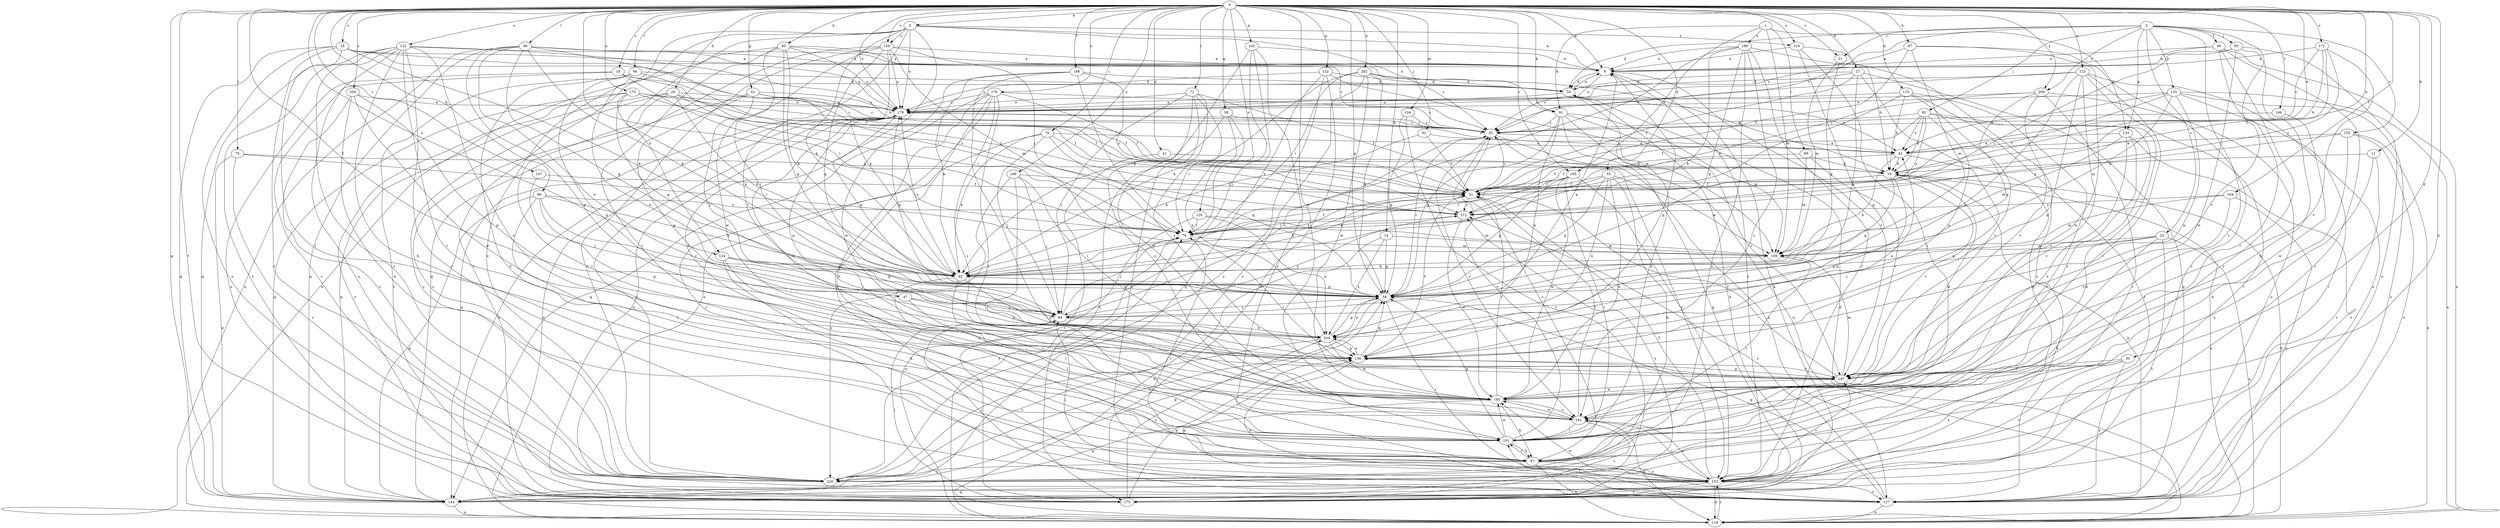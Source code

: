 strict digraph  {
0;
1;
2;
3;
8;
11;
14;
16;
18;
19;
21;
22;
25;
27;
29;
30;
33;
34;
41;
42;
47;
49;
51;
53;
58;
59;
60;
66;
67;
70;
71;
75;
76;
81;
82;
83;
84;
87;
91;
92;
94;
96;
99;
101;
104;
109;
115;
118;
120;
122;
123;
124;
127;
132;
134;
135;
136;
142;
144;
147;
152;
153;
159;
161;
164;
166;
168;
170;
171;
175;
176;
179;
185;
186;
187;
195;
196;
200;
202;
204;
209;
212;
218;
220;
0 -> 3  [label=a];
0 -> 8  [label=a];
0 -> 11  [label=b];
0 -> 14  [label=b];
0 -> 16  [label=b];
0 -> 18  [label=c];
0 -> 19  [label=c];
0 -> 21  [label=c];
0 -> 27  [label=d];
0 -> 29  [label=d];
0 -> 30  [label=d];
0 -> 33  [label=d];
0 -> 41  [label=e];
0 -> 42  [label=e];
0 -> 47  [label=f];
0 -> 53  [label=g];
0 -> 58  [label=g];
0 -> 59  [label=g];
0 -> 60  [label=h];
0 -> 66  [label=h];
0 -> 67  [label=h];
0 -> 70  [label=i];
0 -> 71  [label=i];
0 -> 75  [label=i];
0 -> 76  [label=i];
0 -> 81  [label=j];
0 -> 87  [label=k];
0 -> 91  [label=k];
0 -> 94  [label=l];
0 -> 96  [label=l];
0 -> 104  [label=m];
0 -> 115  [label=n];
0 -> 120  [label=o];
0 -> 122  [label=o];
0 -> 123  [label=o];
0 -> 124  [label=o];
0 -> 132  [label=p];
0 -> 142  [label=q];
0 -> 144  [label=q];
0 -> 147  [label=r];
0 -> 159  [label=s];
0 -> 164  [label=t];
0 -> 166  [label=t];
0 -> 168  [label=t];
0 -> 170  [label=t];
0 -> 171  [label=u];
0 -> 175  [label=u];
0 -> 176  [label=u];
0 -> 179  [label=u];
0 -> 185  [label=v];
0 -> 195  [label=w];
0 -> 196  [label=x];
0 -> 200  [label=x];
0 -> 202  [label=x];
0 -> 209  [label=y];
0 -> 218  [label=z];
1 -> 91  [label=k];
1 -> 99  [label=l];
1 -> 109  [label=m];
1 -> 134  [label=p];
1 -> 185  [label=v];
1 -> 186  [label=v];
2 -> 21  [label=c];
2 -> 22  [label=c];
2 -> 25  [label=c];
2 -> 34  [label=d];
2 -> 49  [label=f];
2 -> 82  [label=j];
2 -> 83  [label=j];
2 -> 101  [label=l];
2 -> 134  [label=p];
2 -> 135  [label=p];
2 -> 152  [label=r];
2 -> 187  [label=v];
2 -> 209  [label=y];
3 -> 8  [label=a];
3 -> 67  [label=h];
3 -> 91  [label=k];
3 -> 92  [label=k];
3 -> 124  [label=o];
3 -> 159  [label=s];
3 -> 170  [label=t];
3 -> 179  [label=u];
3 -> 187  [label=v];
3 -> 218  [label=z];
3 -> 220  [label=z];
8 -> 34  [label=d];
8 -> 136  [label=p];
8 -> 153  [label=r];
8 -> 179  [label=u];
8 -> 187  [label=v];
11 -> 16  [label=b];
11 -> 153  [label=r];
11 -> 220  [label=z];
14 -> 59  [label=g];
14 -> 109  [label=m];
14 -> 118  [label=n];
14 -> 204  [label=x];
16 -> 51  [label=f];
16 -> 59  [label=g];
16 -> 76  [label=i];
16 -> 118  [label=n];
16 -> 136  [label=p];
16 -> 187  [label=v];
16 -> 195  [label=w];
18 -> 34  [label=d];
18 -> 76  [label=i];
18 -> 127  [label=o];
18 -> 212  [label=y];
18 -> 220  [label=z];
19 -> 8  [label=a];
19 -> 25  [label=c];
19 -> 51  [label=f];
19 -> 92  [label=k];
19 -> 101  [label=l];
19 -> 127  [label=o];
19 -> 144  [label=q];
19 -> 220  [label=z];
21 -> 59  [label=g];
21 -> 109  [label=m];
22 -> 59  [label=g];
22 -> 67  [label=h];
22 -> 84  [label=j];
22 -> 109  [label=m];
22 -> 118  [label=n];
22 -> 170  [label=t];
25 -> 42  [label=e];
25 -> 127  [label=o];
25 -> 153  [label=r];
25 -> 161  [label=s];
27 -> 25  [label=c];
27 -> 34  [label=d];
27 -> 51  [label=f];
27 -> 59  [label=g];
27 -> 127  [label=o];
27 -> 144  [label=q];
29 -> 51  [label=f];
29 -> 76  [label=i];
29 -> 92  [label=k];
29 -> 101  [label=l];
29 -> 144  [label=q];
29 -> 179  [label=u];
29 -> 220  [label=z];
30 -> 127  [label=o];
30 -> 153  [label=r];
30 -> 161  [label=s];
30 -> 187  [label=v];
30 -> 220  [label=z];
33 -> 51  [label=f];
33 -> 59  [label=g];
33 -> 67  [label=h];
33 -> 92  [label=k];
33 -> 109  [label=m];
33 -> 195  [label=w];
33 -> 204  [label=x];
34 -> 8  [label=a];
34 -> 42  [label=e];
34 -> 179  [label=u];
41 -> 16  [label=b];
41 -> 170  [label=t];
42 -> 16  [label=b];
42 -> 51  [label=f];
42 -> 92  [label=k];
42 -> 136  [label=p];
42 -> 179  [label=u];
47 -> 84  [label=j];
47 -> 101  [label=l];
47 -> 204  [label=x];
49 -> 8  [label=a];
49 -> 101  [label=l];
49 -> 118  [label=n];
49 -> 153  [label=r];
49 -> 179  [label=u];
49 -> 220  [label=z];
51 -> 25  [label=c];
51 -> 92  [label=k];
51 -> 212  [label=y];
53 -> 25  [label=c];
53 -> 51  [label=f];
53 -> 84  [label=j];
53 -> 136  [label=p];
53 -> 179  [label=u];
53 -> 220  [label=z];
58 -> 25  [label=c];
58 -> 76  [label=i];
58 -> 170  [label=t];
58 -> 204  [label=x];
59 -> 25  [label=c];
59 -> 84  [label=j];
59 -> 153  [label=r];
59 -> 179  [label=u];
59 -> 204  [label=x];
59 -> 220  [label=z];
60 -> 8  [label=a];
60 -> 25  [label=c];
60 -> 59  [label=g];
60 -> 84  [label=j];
60 -> 92  [label=k];
60 -> 101  [label=l];
60 -> 118  [label=n];
60 -> 179  [label=u];
66 -> 84  [label=j];
66 -> 92  [label=k];
66 -> 101  [label=l];
66 -> 136  [label=p];
66 -> 144  [label=q];
66 -> 212  [label=y];
67 -> 25  [label=c];
67 -> 101  [label=l];
67 -> 118  [label=n];
67 -> 153  [label=r];
67 -> 220  [label=z];
70 -> 42  [label=e];
70 -> 59  [label=g];
70 -> 84  [label=j];
70 -> 92  [label=k];
70 -> 153  [label=r];
70 -> 212  [label=y];
71 -> 51  [label=f];
71 -> 84  [label=j];
71 -> 153  [label=r];
71 -> 161  [label=s];
71 -> 179  [label=u];
71 -> 187  [label=v];
71 -> 195  [label=w];
75 -> 16  [label=b];
75 -> 76  [label=i];
75 -> 144  [label=q];
75 -> 220  [label=z];
76 -> 51  [label=f];
76 -> 109  [label=m];
76 -> 153  [label=r];
76 -> 220  [label=z];
81 -> 42  [label=e];
81 -> 51  [label=f];
81 -> 92  [label=k];
82 -> 16  [label=b];
82 -> 25  [label=c];
82 -> 42  [label=e];
82 -> 51  [label=f];
82 -> 67  [label=h];
82 -> 161  [label=s];
82 -> 204  [label=x];
82 -> 212  [label=y];
83 -> 8  [label=a];
83 -> 67  [label=h];
83 -> 76  [label=i];
83 -> 127  [label=o];
83 -> 195  [label=w];
84 -> 8  [label=a];
84 -> 25  [label=c];
84 -> 76  [label=i];
84 -> 204  [label=x];
84 -> 212  [label=y];
87 -> 8  [label=a];
87 -> 51  [label=f];
87 -> 109  [label=m];
87 -> 153  [label=r];
87 -> 195  [label=w];
91 -> 25  [label=c];
91 -> 59  [label=g];
91 -> 109  [label=m];
91 -> 118  [label=n];
91 -> 144  [label=q];
91 -> 187  [label=v];
91 -> 204  [label=x];
92 -> 59  [label=g];
92 -> 76  [label=i];
92 -> 101  [label=l];
92 -> 136  [label=p];
92 -> 161  [label=s];
92 -> 179  [label=u];
94 -> 34  [label=d];
94 -> 67  [label=h];
94 -> 136  [label=p];
94 -> 170  [label=t];
94 -> 204  [label=x];
94 -> 212  [label=y];
96 -> 8  [label=a];
96 -> 59  [label=g];
96 -> 76  [label=i];
96 -> 92  [label=k];
96 -> 118  [label=n];
96 -> 136  [label=p];
96 -> 144  [label=q];
96 -> 179  [label=u];
96 -> 204  [label=x];
99 -> 16  [label=b];
99 -> 51  [label=f];
99 -> 109  [label=m];
99 -> 187  [label=v];
101 -> 25  [label=c];
101 -> 34  [label=d];
101 -> 59  [label=g];
101 -> 67  [label=h];
101 -> 195  [label=w];
104 -> 25  [label=c];
104 -> 59  [label=g];
104 -> 170  [label=t];
109 -> 92  [label=k];
109 -> 101  [label=l];
115 -> 16  [label=b];
115 -> 76  [label=i];
115 -> 153  [label=r];
115 -> 170  [label=t];
115 -> 179  [label=u];
115 -> 187  [label=v];
118 -> 16  [label=b];
118 -> 34  [label=d];
118 -> 76  [label=i];
118 -> 153  [label=r];
118 -> 179  [label=u];
120 -> 76  [label=i];
120 -> 109  [label=m];
120 -> 118  [label=n];
120 -> 204  [label=x];
122 -> 8  [label=a];
122 -> 16  [label=b];
122 -> 67  [label=h];
122 -> 101  [label=l];
122 -> 127  [label=o];
122 -> 144  [label=q];
122 -> 153  [label=r];
122 -> 161  [label=s];
122 -> 170  [label=t];
122 -> 220  [label=z];
123 -> 25  [label=c];
123 -> 34  [label=d];
123 -> 101  [label=l];
123 -> 127  [label=o];
123 -> 136  [label=p];
123 -> 161  [label=s];
123 -> 170  [label=t];
123 -> 204  [label=x];
124 -> 59  [label=g];
124 -> 67  [label=h];
124 -> 84  [label=j];
124 -> 92  [label=k];
124 -> 161  [label=s];
127 -> 16  [label=b];
127 -> 59  [label=g];
127 -> 84  [label=j];
127 -> 101  [label=l];
127 -> 118  [label=n];
127 -> 136  [label=p];
127 -> 195  [label=w];
127 -> 212  [label=y];
132 -> 34  [label=d];
132 -> 109  [label=m];
132 -> 127  [label=o];
132 -> 144  [label=q];
132 -> 179  [label=u];
132 -> 220  [label=z];
134 -> 42  [label=e];
134 -> 109  [label=m];
134 -> 127  [label=o];
134 -> 161  [label=s];
134 -> 187  [label=v];
135 -> 42  [label=e];
135 -> 51  [label=f];
135 -> 109  [label=m];
135 -> 118  [label=n];
135 -> 127  [label=o];
135 -> 136  [label=p];
135 -> 153  [label=r];
135 -> 179  [label=u];
136 -> 42  [label=e];
136 -> 51  [label=f];
136 -> 59  [label=g];
136 -> 127  [label=o];
136 -> 187  [label=v];
136 -> 204  [label=x];
142 -> 8  [label=a];
142 -> 76  [label=i];
142 -> 84  [label=j];
142 -> 92  [label=k];
142 -> 153  [label=r];
144 -> 34  [label=d];
144 -> 59  [label=g];
144 -> 118  [label=n];
147 -> 51  [label=f];
147 -> 84  [label=j];
152 -> 42  [label=e];
152 -> 67  [label=h];
152 -> 118  [label=n];
152 -> 127  [label=o];
152 -> 212  [label=y];
153 -> 51  [label=f];
153 -> 84  [label=j];
153 -> 118  [label=n];
153 -> 127  [label=o];
153 -> 144  [label=q];
153 -> 161  [label=s];
153 -> 170  [label=t];
153 -> 187  [label=v];
159 -> 8  [label=a];
159 -> 59  [label=g];
159 -> 76  [label=i];
159 -> 92  [label=k];
159 -> 109  [label=m];
159 -> 144  [label=q];
159 -> 179  [label=u];
159 -> 195  [label=w];
159 -> 220  [label=z];
161 -> 51  [label=f];
161 -> 101  [label=l];
161 -> 118  [label=n];
161 -> 153  [label=r];
161 -> 170  [label=t];
161 -> 195  [label=w];
164 -> 109  [label=m];
164 -> 127  [label=o];
164 -> 187  [label=v];
164 -> 212  [label=y];
166 -> 25  [label=c];
166 -> 195  [label=w];
168 -> 34  [label=d];
168 -> 76  [label=i];
168 -> 92  [label=k];
168 -> 187  [label=v];
168 -> 195  [label=w];
168 -> 212  [label=y];
170 -> 8  [label=a];
170 -> 84  [label=j];
170 -> 136  [label=p];
170 -> 179  [label=u];
170 -> 204  [label=x];
170 -> 212  [label=y];
171 -> 8  [label=a];
171 -> 16  [label=b];
171 -> 25  [label=c];
171 -> 51  [label=f];
171 -> 187  [label=v];
171 -> 212  [label=y];
175 -> 25  [label=c];
175 -> 51  [label=f];
175 -> 59  [label=g];
175 -> 92  [label=k];
175 -> 144  [label=q];
175 -> 170  [label=t];
175 -> 179  [label=u];
176 -> 25  [label=c];
176 -> 51  [label=f];
176 -> 67  [label=h];
176 -> 101  [label=l];
176 -> 127  [label=o];
176 -> 144  [label=q];
176 -> 153  [label=r];
176 -> 161  [label=s];
176 -> 179  [label=u];
179 -> 25  [label=c];
179 -> 59  [label=g];
179 -> 118  [label=n];
179 -> 136  [label=p];
179 -> 144  [label=q];
185 -> 51  [label=f];
185 -> 59  [label=g];
185 -> 92  [label=k];
185 -> 101  [label=l];
185 -> 153  [label=r];
185 -> 195  [label=w];
186 -> 8  [label=a];
186 -> 16  [label=b];
186 -> 59  [label=g];
186 -> 76  [label=i];
186 -> 92  [label=k];
186 -> 153  [label=r];
186 -> 161  [label=s];
186 -> 220  [label=z];
187 -> 51  [label=f];
187 -> 76  [label=i];
187 -> 109  [label=m];
187 -> 136  [label=p];
187 -> 195  [label=w];
195 -> 51  [label=f];
195 -> 67  [label=h];
195 -> 144  [label=q];
195 -> 161  [label=s];
195 -> 179  [label=u];
196 -> 51  [label=f];
196 -> 84  [label=j];
196 -> 101  [label=l];
196 -> 195  [label=w];
196 -> 220  [label=z];
200 -> 67  [label=h];
200 -> 136  [label=p];
200 -> 179  [label=u];
200 -> 195  [label=w];
200 -> 220  [label=z];
202 -> 16  [label=b];
202 -> 34  [label=d];
202 -> 59  [label=g];
202 -> 76  [label=i];
202 -> 92  [label=k];
202 -> 195  [label=w];
202 -> 220  [label=z];
204 -> 59  [label=g];
204 -> 136  [label=p];
204 -> 195  [label=w];
204 -> 220  [label=z];
209 -> 59  [label=g];
209 -> 127  [label=o];
209 -> 153  [label=r];
209 -> 179  [label=u];
209 -> 187  [label=v];
209 -> 212  [label=y];
212 -> 76  [label=i];
212 -> 195  [label=w];
218 -> 8  [label=a];
218 -> 101  [label=l];
218 -> 127  [label=o];
218 -> 136  [label=p];
220 -> 179  [label=u];
}
